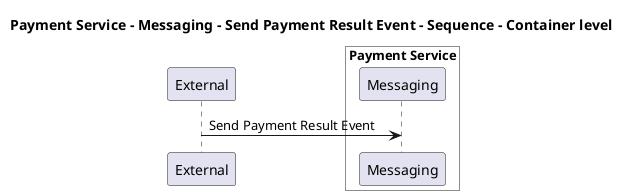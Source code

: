 @startuml

title Payment Service - Messaging - Send Payment Result Event - Sequence - Container level

participant "External" as C4InterFlow.SoftwareSystems.ExternalSystem

box "Payment Service" #White
    participant "Messaging" as ECommercePlatform.SoftwareSystems.PaymentService.Containers.Messaging
end box


C4InterFlow.SoftwareSystems.ExternalSystem -> ECommercePlatform.SoftwareSystems.PaymentService.Containers.Messaging : Send Payment Result Event


@enduml
